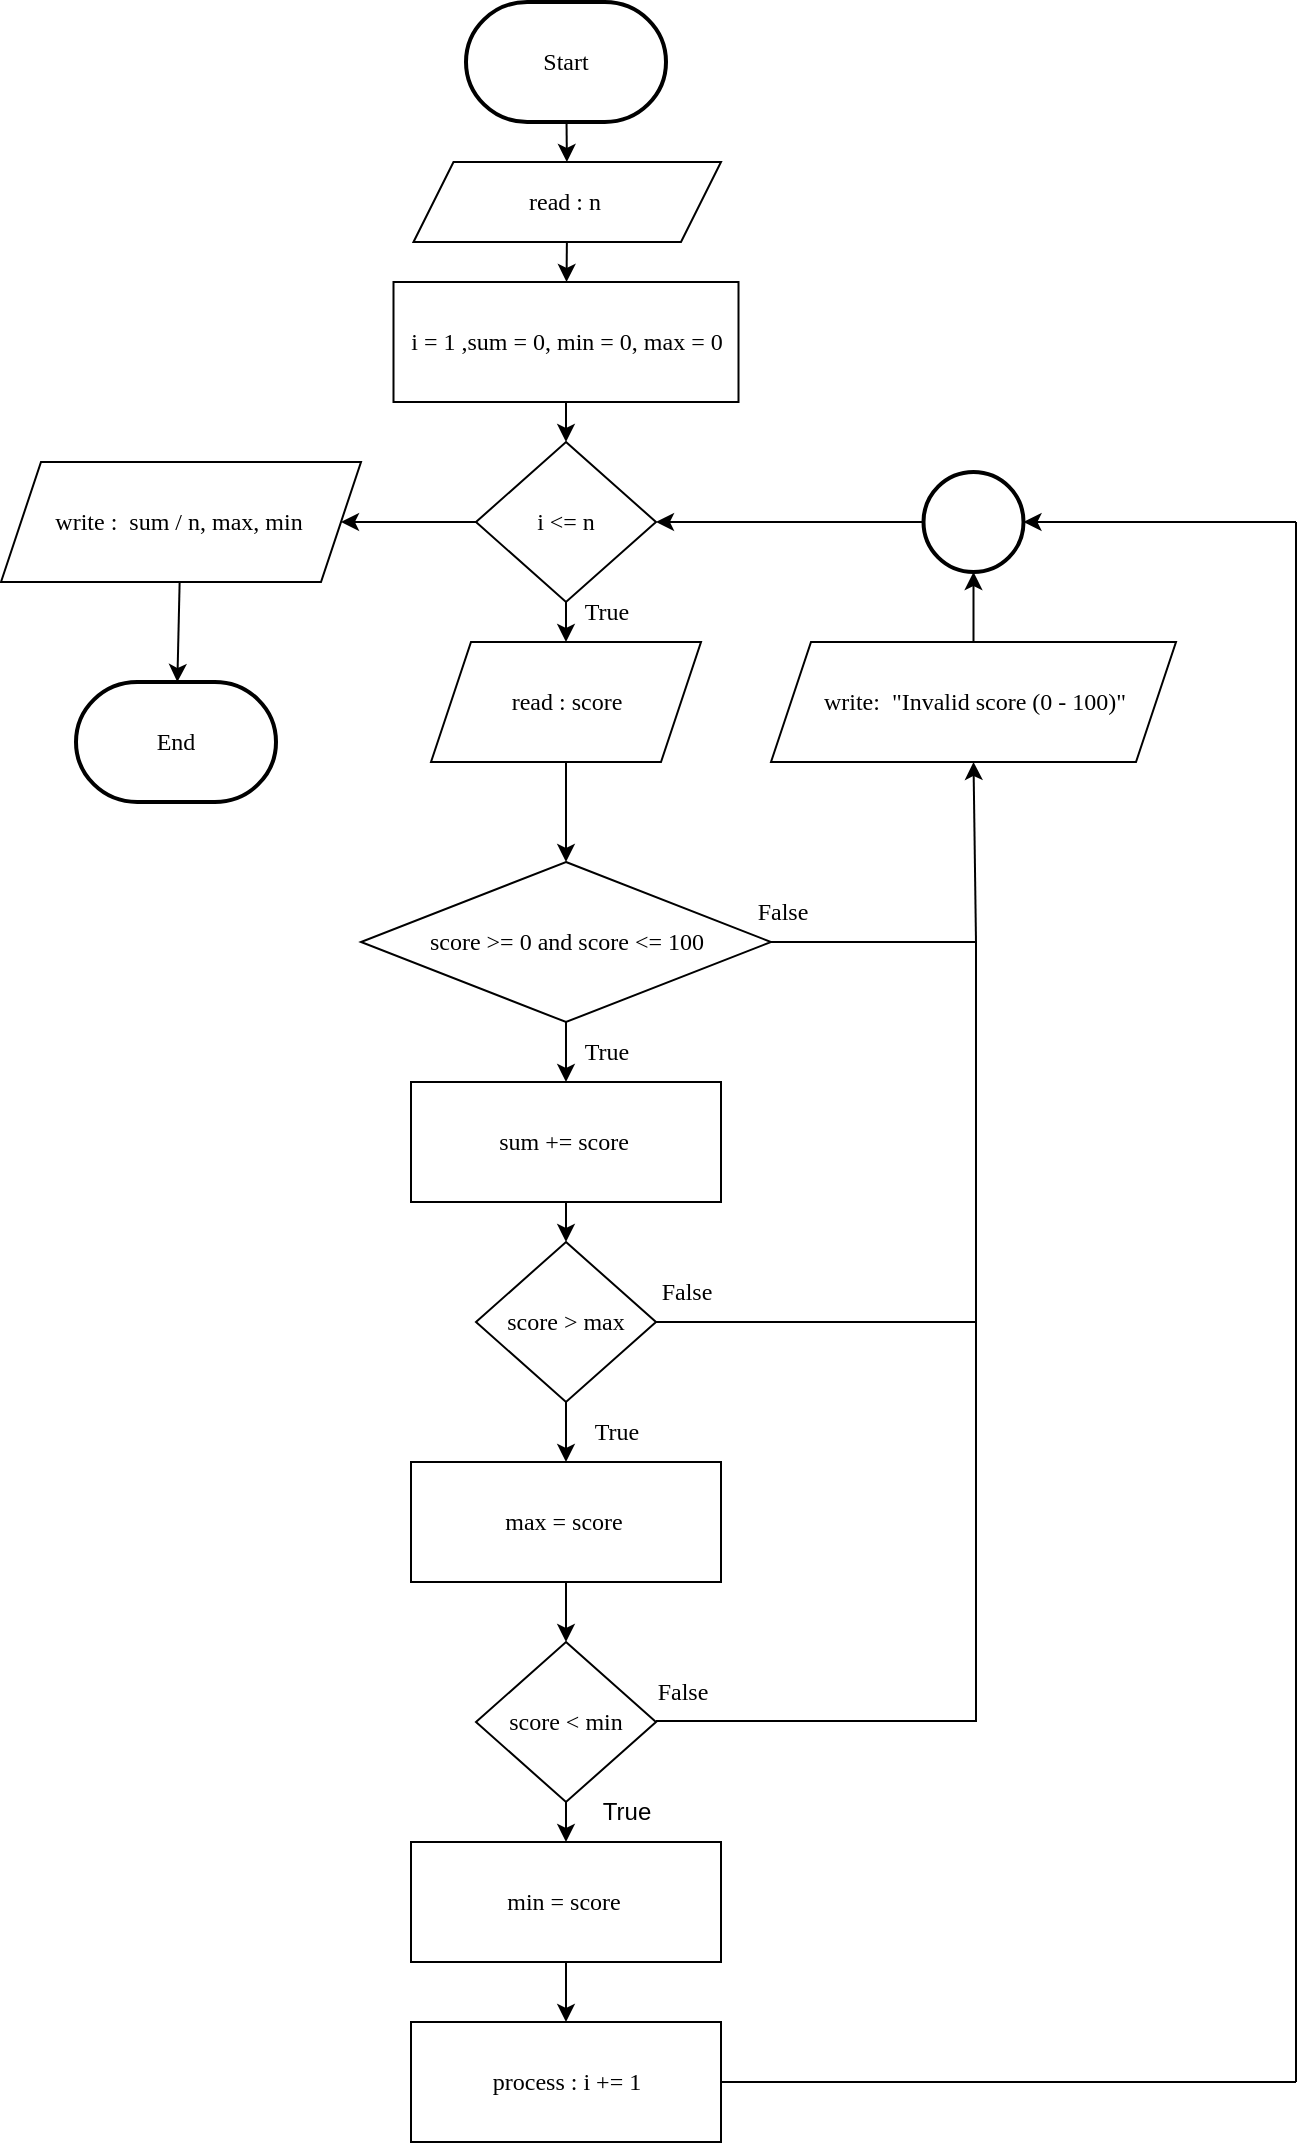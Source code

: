 <mxfile>
    <diagram id="7LetSe-TefOUZrt2wPCv" name="Page-1">
        <mxGraphModel dx="1130" dy="827" grid="1" gridSize="10" guides="1" tooltips="1" connect="1" arrows="1" fold="1" page="1" pageScale="1" pageWidth="850" pageHeight="1100" math="0" shadow="0">
            <root>
                <mxCell id="0"/>
                <mxCell id="1" parent="0"/>
                <mxCell id="2" value="" style="edgeStyle=none;html=1;" parent="1" source="3" target="9" edge="1">
                    <mxGeometry relative="1" as="geometry"/>
                </mxCell>
                <mxCell id="3" value="&lt;font face=&quot;Kanit&quot;&gt;Start&lt;/font&gt;" style="strokeWidth=2;html=1;shape=mxgraph.flowchart.terminator;whiteSpace=wrap;" parent="1" vertex="1">
                    <mxGeometry x="265" y="20" width="100" height="60" as="geometry"/>
                </mxCell>
                <mxCell id="4" value="&lt;font face=&quot;Kanit&quot;&gt;End&lt;/font&gt;" style="strokeWidth=2;html=1;shape=mxgraph.flowchart.terminator;whiteSpace=wrap;" parent="1" vertex="1">
                    <mxGeometry x="70" y="360" width="100" height="60" as="geometry"/>
                </mxCell>
                <mxCell id="5" value="" style="edgeStyle=none;html=1;entryX=0.5;entryY=0;entryDx=0;entryDy=0;" parent="1" source="7" target="11" edge="1">
                    <mxGeometry relative="1" as="geometry"/>
                </mxCell>
                <mxCell id="66" value="" style="edgeStyle=none;html=1;" parent="1" source="7" target="65" edge="1">
                    <mxGeometry relative="1" as="geometry"/>
                </mxCell>
                <mxCell id="7" value="&lt;font data-font-src=&quot;https://fonts.googleapis.com/css?family=Kanit&quot; face=&quot;Kanit&quot;&gt;i &amp;lt;= n&lt;/font&gt;" style="rhombus;whiteSpace=wrap;html=1;" parent="1" vertex="1">
                    <mxGeometry x="270" y="240" width="90" height="80" as="geometry"/>
                </mxCell>
                <mxCell id="74" value="" style="edgeStyle=none;html=1;" edge="1" parent="1" source="9" target="73">
                    <mxGeometry relative="1" as="geometry"/>
                </mxCell>
                <mxCell id="9" value="&lt;font data-font-src=&quot;https://fonts.googleapis.com/css?family=Kanit&quot; face=&quot;Kanit&quot;&gt;read : n&amp;nbsp;&lt;/font&gt;" style="shape=parallelogram;perimeter=parallelogramPerimeter;whiteSpace=wrap;html=1;fixedSize=1;" parent="1" vertex="1">
                    <mxGeometry x="238.75" y="100" width="153.75" height="40" as="geometry"/>
                </mxCell>
                <mxCell id="23" value="" style="edgeStyle=none;html=1;" parent="1" source="11" target="22" edge="1">
                    <mxGeometry relative="1" as="geometry"/>
                </mxCell>
                <mxCell id="11" value="&lt;font data-font-src=&quot;https://fonts.googleapis.com/css?family=Kanit&quot; face=&quot;Kanit&quot;&gt;read : score&lt;/font&gt;" style="shape=parallelogram;perimeter=parallelogramPerimeter;whiteSpace=wrap;html=1;fixedSize=1;fontFamily=Helvetica;fontSize=12;fontColor=default;align=center;strokeColor=default;fillColor=default;" parent="1" vertex="1">
                    <mxGeometry x="247.5" y="340" width="135" height="60" as="geometry"/>
                </mxCell>
                <mxCell id="20" value="&lt;font data-font-src=&quot;https://fonts.googleapis.com/css?family=Kanit&quot; face=&quot;Kanit&quot;&gt;True&lt;/font&gt;" style="text;html=1;align=center;verticalAlign=middle;resizable=0;points=[];autosize=1;strokeColor=none;fillColor=none;" parent="1" vertex="1">
                    <mxGeometry x="310" y="310" width="50" height="30" as="geometry"/>
                </mxCell>
                <mxCell id="26" value="" style="edgeStyle=none;html=1;" parent="1" source="22" target="25" edge="1">
                    <mxGeometry relative="1" as="geometry"/>
                </mxCell>
                <mxCell id="22" value="&lt;font data-font-src=&quot;https://fonts.googleapis.com/css?family=Kanit&quot; face=&quot;Kanit&quot;&gt;score &amp;gt;= 0 and score &amp;lt;= 100&lt;/font&gt;" style="rhombus;whiteSpace=wrap;html=1;" parent="1" vertex="1">
                    <mxGeometry x="212.5" y="450" width="205" height="80" as="geometry"/>
                </mxCell>
                <mxCell id="32" value="" style="edgeStyle=none;html=1;" parent="1" source="25" target="27" edge="1">
                    <mxGeometry relative="1" as="geometry"/>
                </mxCell>
                <mxCell id="25" value="&lt;font data-font-src=&quot;https://fonts.googleapis.com/css?family=Kanit&quot; face=&quot;Kanit&quot;&gt;sum += score&amp;nbsp;&lt;/font&gt;" style="rounded=0;whiteSpace=wrap;html=1;" parent="1" vertex="1">
                    <mxGeometry x="237.5" y="560" width="155" height="60" as="geometry"/>
                </mxCell>
                <mxCell id="33" value="" style="edgeStyle=none;html=1;" parent="1" source="27" target="28" edge="1">
                    <mxGeometry relative="1" as="geometry"/>
                </mxCell>
                <mxCell id="27" value="&lt;font data-font-src=&quot;https://fonts.googleapis.com/css?family=Kanit&quot; face=&quot;Kanit&quot;&gt;score &amp;gt; max&lt;/font&gt;" style="rhombus;whiteSpace=wrap;html=1;" parent="1" vertex="1">
                    <mxGeometry x="270" y="640" width="90" height="80" as="geometry"/>
                </mxCell>
                <mxCell id="34" value="" style="edgeStyle=none;html=1;" parent="1" source="28" target="30" edge="1">
                    <mxGeometry relative="1" as="geometry"/>
                </mxCell>
                <mxCell id="28" value="&lt;font data-font-src=&quot;https://fonts.googleapis.com/css?family=Kanit&quot; face=&quot;Kanit&quot;&gt;max = score&amp;nbsp;&lt;/font&gt;" style="rounded=0;whiteSpace=wrap;html=1;" parent="1" vertex="1">
                    <mxGeometry x="237.5" y="750" width="155" height="60" as="geometry"/>
                </mxCell>
                <mxCell id="35" value="" style="edgeStyle=none;html=1;" parent="1" source="30" target="31" edge="1">
                    <mxGeometry relative="1" as="geometry"/>
                </mxCell>
                <mxCell id="30" value="&lt;font data-font-src=&quot;https://fonts.googleapis.com/css?family=Kanit&quot; face=&quot;Kanit&quot;&gt;score &amp;lt; min&lt;/font&gt;" style="rhombus;whiteSpace=wrap;html=1;" parent="1" vertex="1">
                    <mxGeometry x="270" y="840" width="90" height="80" as="geometry"/>
                </mxCell>
                <mxCell id="50" value="" style="edgeStyle=none;html=1;" parent="1" source="31" target="49" edge="1">
                    <mxGeometry relative="1" as="geometry"/>
                </mxCell>
                <mxCell id="31" value="&lt;font data-font-src=&quot;https://fonts.googleapis.com/css?family=Kanit&quot; face=&quot;Kanit&quot;&gt;min = score&amp;nbsp;&lt;/font&gt;" style="rounded=0;whiteSpace=wrap;html=1;" parent="1" vertex="1">
                    <mxGeometry x="237.5" y="940" width="155" height="60" as="geometry"/>
                </mxCell>
                <mxCell id="62" value="" style="edgeStyle=none;html=1;" parent="1" source="36" target="60" edge="1">
                    <mxGeometry relative="1" as="geometry"/>
                </mxCell>
                <mxCell id="36" value="&lt;font data-font-src=&quot;https://fonts.googleapis.com/css?family=Kanit&quot; face=&quot;Kanit&quot;&gt;write:&amp;nbsp; &quot;Invalid score (0 - 100)&quot;&lt;/font&gt;" style="shape=parallelogram;perimeter=parallelogramPerimeter;whiteSpace=wrap;html=1;fixedSize=1;fontFamily=Helvetica;fontSize=12;fontColor=default;align=center;strokeColor=default;fillColor=default;" parent="1" vertex="1">
                    <mxGeometry x="417.5" y="340" width="202.5" height="60" as="geometry"/>
                </mxCell>
                <mxCell id="37" value="&lt;font data-font-src=&quot;https://fonts.googleapis.com/css?family=Kanit&quot; face=&quot;Kanit&quot;&gt;True&lt;/font&gt;" style="text;html=1;align=center;verticalAlign=middle;resizable=0;points=[];autosize=1;strokeColor=none;fillColor=none;" parent="1" vertex="1">
                    <mxGeometry x="310" y="530" width="50" height="30" as="geometry"/>
                </mxCell>
                <mxCell id="44" value="" style="endArrow=none;html=1;entryX=1;entryY=0.5;entryDx=0;entryDy=0;" parent="1" target="22" edge="1">
                    <mxGeometry width="50" height="50" relative="1" as="geometry">
                        <mxPoint x="520" y="490" as="sourcePoint"/>
                        <mxPoint x="280" y="520" as="targetPoint"/>
                    </mxGeometry>
                </mxCell>
                <mxCell id="45" value="&lt;font data-font-src=&quot;https://fonts.googleapis.com/css?family=Kanit&quot; face=&quot;Kanit&quot;&gt;False&lt;/font&gt;" style="text;html=1;align=center;verticalAlign=middle;resizable=0;points=[];autosize=1;strokeColor=none;fillColor=none;" parent="1" vertex="1">
                    <mxGeometry x="397.5" y="460" width="50" height="30" as="geometry"/>
                </mxCell>
                <mxCell id="49" value="&lt;font data-font-src=&quot;https://fonts.googleapis.com/css?family=Kanit&quot; face=&quot;Kanit&quot;&gt;process : i += 1&lt;/font&gt;" style="rounded=0;whiteSpace=wrap;html=1;" parent="1" vertex="1">
                    <mxGeometry x="237.5" y="1030" width="155" height="60" as="geometry"/>
                </mxCell>
                <mxCell id="51" value="" style="endArrow=none;html=1;entryX=1;entryY=0.5;entryDx=0;entryDy=0;" parent="1" target="49" edge="1">
                    <mxGeometry width="50" height="50" relative="1" as="geometry">
                        <mxPoint x="680" y="1060" as="sourcePoint"/>
                        <mxPoint x="397.5" y="1059.5" as="targetPoint"/>
                    </mxGeometry>
                </mxCell>
                <mxCell id="52" value="" style="endArrow=none;html=1;" parent="1" edge="1">
                    <mxGeometry width="50" height="50" relative="1" as="geometry">
                        <mxPoint x="680" y="1060" as="sourcePoint"/>
                        <mxPoint x="680" y="280" as="targetPoint"/>
                    </mxGeometry>
                </mxCell>
                <mxCell id="54" value="&lt;font data-font-src=&quot;https://fonts.googleapis.com/css?family=Kanit&quot; face=&quot;Kanit&quot;&gt;True&lt;/font&gt;" style="text;html=1;align=center;verticalAlign=middle;resizable=0;points=[];autosize=1;strokeColor=none;fillColor=none;" parent="1" vertex="1">
                    <mxGeometry x="315" y="720" width="50" height="30" as="geometry"/>
                </mxCell>
                <mxCell id="55" value="True" style="text;html=1;align=center;verticalAlign=middle;resizable=0;points=[];autosize=1;strokeColor=none;fillColor=none;" parent="1" vertex="1">
                    <mxGeometry x="320" y="910" width="50" height="30" as="geometry"/>
                </mxCell>
                <mxCell id="60" value="" style="strokeWidth=2;html=1;shape=mxgraph.flowchart.start_2;whiteSpace=wrap;" parent="1" vertex="1">
                    <mxGeometry x="493.75" y="255" width="50" height="50" as="geometry"/>
                </mxCell>
                <mxCell id="61" value="" style="endArrow=classic;html=1;entryX=0.5;entryY=1;entryDx=0;entryDy=0;" parent="1" target="36" edge="1">
                    <mxGeometry width="50" height="50" relative="1" as="geometry">
                        <mxPoint x="520" y="490" as="sourcePoint"/>
                        <mxPoint x="460" y="460" as="targetPoint"/>
                    </mxGeometry>
                </mxCell>
                <mxCell id="63" value="" style="endArrow=classic;html=1;entryX=1;entryY=0.5;entryDx=0;entryDy=0;entryPerimeter=0;" parent="1" target="60" edge="1">
                    <mxGeometry width="50" height="50" relative="1" as="geometry">
                        <mxPoint x="680" y="280" as="sourcePoint"/>
                        <mxPoint x="560" y="410" as="targetPoint"/>
                    </mxGeometry>
                </mxCell>
                <mxCell id="64" value="" style="endArrow=classic;html=1;entryX=1;entryY=0.5;entryDx=0;entryDy=0;exitX=0;exitY=0.5;exitDx=0;exitDy=0;exitPerimeter=0;" parent="1" source="60" target="7" edge="1">
                    <mxGeometry width="50" height="50" relative="1" as="geometry">
                        <mxPoint x="690.0" y="290" as="sourcePoint"/>
                        <mxPoint x="553.75" y="290" as="targetPoint"/>
                    </mxGeometry>
                </mxCell>
                <mxCell id="67" value="" style="edgeStyle=none;html=1;" parent="1" source="65" target="4" edge="1">
                    <mxGeometry relative="1" as="geometry"/>
                </mxCell>
                <mxCell id="65" value="&lt;font data-font-src=&quot;https://fonts.googleapis.com/css?family=Kanit&quot; face=&quot;Kanit&quot;&gt;write :&amp;nbsp; sum / n, max, min&amp;nbsp;&lt;/font&gt;" style="shape=parallelogram;perimeter=parallelogramPerimeter;whiteSpace=wrap;html=1;fixedSize=1;" parent="1" vertex="1">
                    <mxGeometry x="32.5" y="250" width="180" height="60" as="geometry"/>
                </mxCell>
                <mxCell id="68" value="" style="endArrow=none;html=1;entryX=1;entryY=0.5;entryDx=0;entryDy=0;" parent="1" target="27" edge="1">
                    <mxGeometry width="50" height="50" relative="1" as="geometry">
                        <mxPoint x="520" y="680" as="sourcePoint"/>
                        <mxPoint x="427.5" y="500" as="targetPoint"/>
                    </mxGeometry>
                </mxCell>
                <mxCell id="69" value="" style="endArrow=none;html=1;entryX=1;entryY=0.5;entryDx=0;entryDy=0;" parent="1" edge="1">
                    <mxGeometry width="50" height="50" relative="1" as="geometry">
                        <mxPoint x="520" y="879.5" as="sourcePoint"/>
                        <mxPoint x="360" y="879.5" as="targetPoint"/>
                    </mxGeometry>
                </mxCell>
                <mxCell id="70" value="&lt;font data-font-src=&quot;https://fonts.googleapis.com/css?family=Kanit&quot; face=&quot;Kanit&quot;&gt;False&lt;/font&gt;" style="text;html=1;align=center;verticalAlign=middle;resizable=0;points=[];autosize=1;strokeColor=none;fillColor=none;" parent="1" vertex="1">
                    <mxGeometry x="350" y="650" width="50" height="30" as="geometry"/>
                </mxCell>
                <mxCell id="71" value="&lt;font data-font-src=&quot;https://fonts.googleapis.com/css?family=Kanit&quot; face=&quot;Kanit&quot;&gt;False&lt;/font&gt;" style="text;html=1;align=center;verticalAlign=middle;resizable=0;points=[];autosize=1;strokeColor=none;fillColor=none;" parent="1" vertex="1">
                    <mxGeometry x="347.5" y="850" width="50" height="30" as="geometry"/>
                </mxCell>
                <mxCell id="72" value="" style="endArrow=none;html=1;" parent="1" edge="1">
                    <mxGeometry width="50" height="50" relative="1" as="geometry">
                        <mxPoint x="520" y="880" as="sourcePoint"/>
                        <mxPoint x="520" y="490" as="targetPoint"/>
                    </mxGeometry>
                </mxCell>
                <mxCell id="75" value="" style="edgeStyle=none;html=1;entryX=0.5;entryY=0;entryDx=0;entryDy=0;" edge="1" parent="1" source="73" target="7">
                    <mxGeometry relative="1" as="geometry"/>
                </mxCell>
                <mxCell id="73" value="&lt;span style=&quot;font-family: Kanit;&quot;&gt;i = 1 ,sum = 0, min = 0, max = 0&lt;/span&gt;" style="rounded=0;whiteSpace=wrap;html=1;" vertex="1" parent="1">
                    <mxGeometry x="228.75" y="160" width="172.5" height="60" as="geometry"/>
                </mxCell>
            </root>
        </mxGraphModel>
    </diagram>
</mxfile>